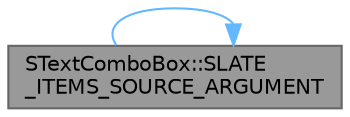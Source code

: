 digraph "STextComboBox::SLATE_ITEMS_SOURCE_ARGUMENT"
{
 // INTERACTIVE_SVG=YES
 // LATEX_PDF_SIZE
  bgcolor="transparent";
  edge [fontname=Helvetica,fontsize=10,labelfontname=Helvetica,labelfontsize=10];
  node [fontname=Helvetica,fontsize=10,shape=box,height=0.2,width=0.4];
  rankdir="RL";
  Node1 [id="Node000001",label="STextComboBox::SLATE\l_ITEMS_SOURCE_ARGUMENT",height=0.2,width=0.4,color="gray40", fillcolor="grey60", style="filled", fontcolor="black",tooltip="Selection of strings to pick from."];
  Node1 -> Node1 [id="edge1_Node000001_Node000001",dir="back",color="steelblue1",style="solid",tooltip=" "];
}
